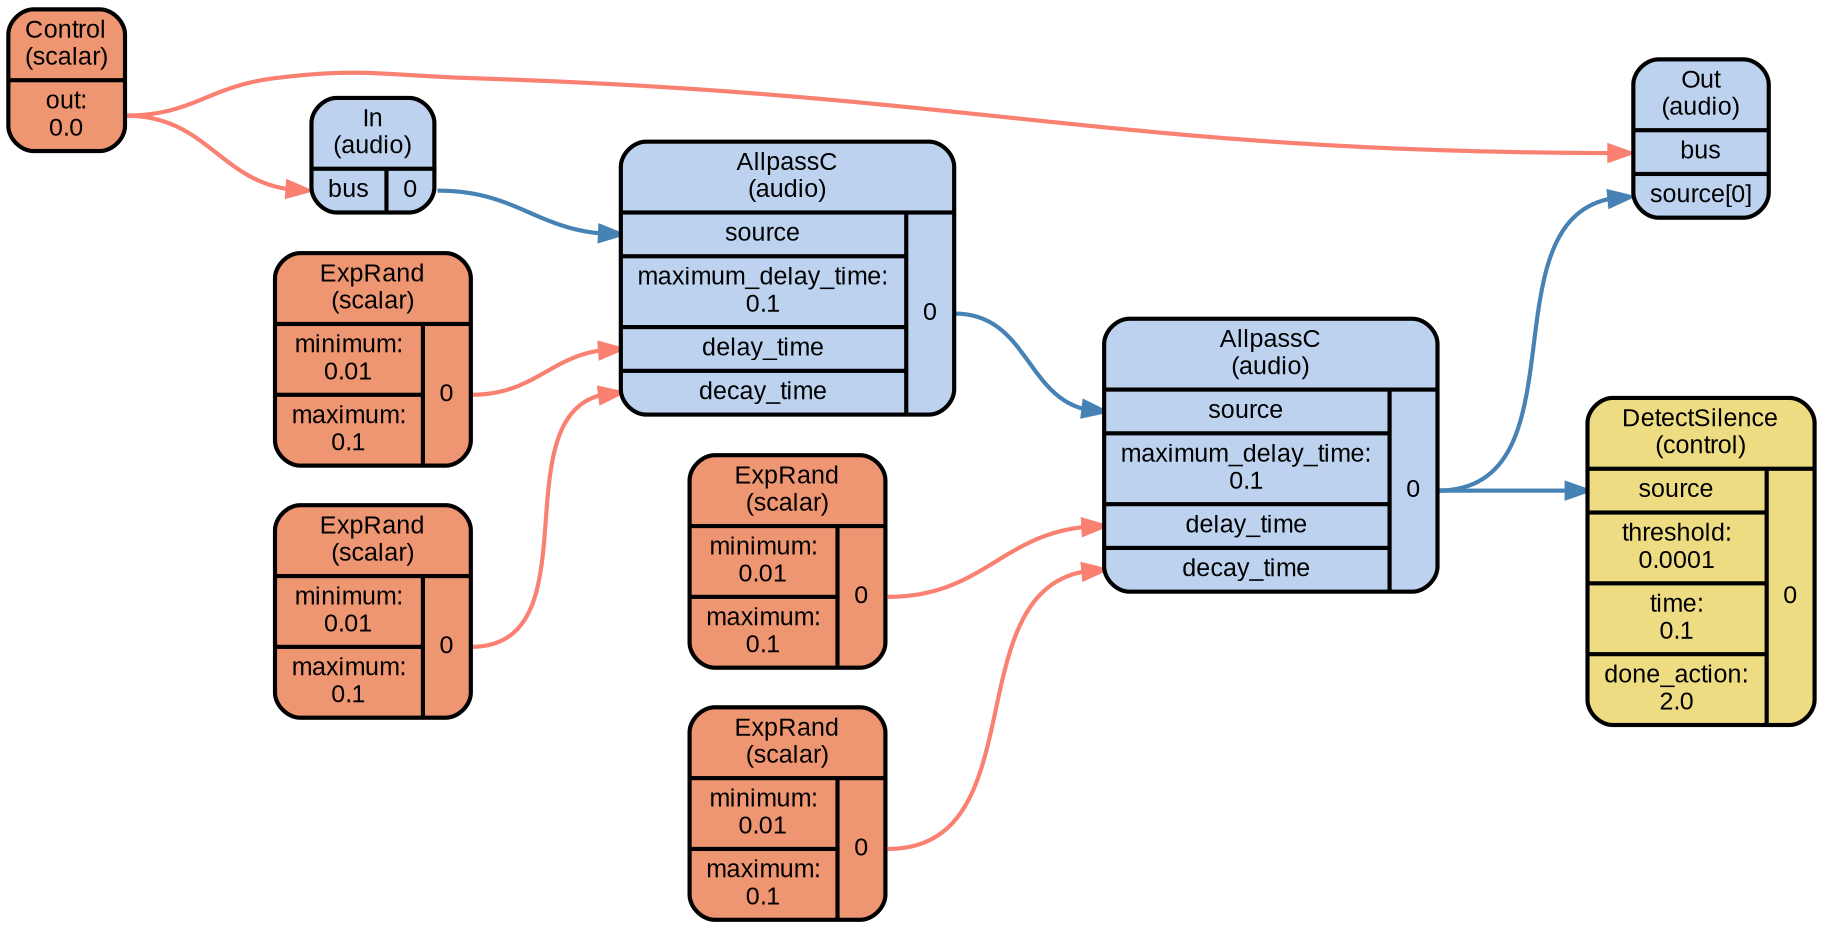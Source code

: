 digraph synthdef_9ffc96952d8a081f877924018f36d463 {
    graph [bgcolor=transparent,
        color=lightslategrey,
        dpi=72,
        fontname=Arial,
        outputorder=edgesfirst,
        overlap=prism,
        penwidth=2,
        rankdir=LR,
        ranksep=1,
        splines=spline,
        style="dotted, rounded"];
    node [fontname=Arial,
        fontsize=12,
        penwidth=2,
        shape=Mrecord,
        style="filled, rounded"];
    edge [penwidth=2];
    ugen_0 [fillcolor=lightsalmon2,
        label="<f_0> Control\n(scalar) | { { <f_1_0_0> out:\n0.0 } }"];
    ugen_1 [fillcolor=lightsteelblue2,
        label="<f_0> In\n(audio) | { { <f_1_0_0> bus } | { <f_1_1_0> 0 } }"];
    ugen_2 [fillcolor=lightsalmon2,
        label="<f_0> ExpRand\n(scalar) | { { <f_1_0_0> minimum:\n0.01 | <f_1_0_1> maximum:\n0.1 } | { <f_1_1_0> 0 } }"];
    ugen_3 [fillcolor=lightsalmon2,
        label="<f_0> ExpRand\n(scalar) | { { <f_1_0_0> minimum:\n0.01 | <f_1_0_1> maximum:\n0.1 } | { <f_1_1_0> 0 } }"];
    ugen_4 [fillcolor=lightsteelblue2,
        label="<f_0> AllpassC\n(audio) | { { <f_1_0_0> source | <f_1_0_1> maximum_delay_time:\n0.1 | <f_1_0_2> delay_time | <f_1_0_3> decay_time } | { <f_1_1_0> 0 } }"];
    ugen_5 [fillcolor=lightsalmon2,
        label="<f_0> ExpRand\n(scalar) | { { <f_1_0_0> minimum:\n0.01 | <f_1_0_1> maximum:\n0.1 } | { <f_1_1_0> 0 } }"];
    ugen_6 [fillcolor=lightsalmon2,
        label="<f_0> ExpRand\n(scalar) | { { <f_1_0_0> minimum:\n0.01 | <f_1_0_1> maximum:\n0.1 } | { <f_1_1_0> 0 } }"];
    ugen_7 [fillcolor=lightsteelblue2,
        label="<f_0> AllpassC\n(audio) | { { <f_1_0_0> source | <f_1_0_1> maximum_delay_time:\n0.1 | <f_1_0_2> delay_time | <f_1_0_3> decay_time } | { <f_1_1_0> 0 } }"];
    ugen_8 [fillcolor=lightsteelblue2,
        label="<f_0> Out\n(audio) | { { <f_1_0_0> bus | <f_1_0_1> source[0] } }"];
    ugen_9 [fillcolor=lightgoldenrod2,
        label="<f_0> DetectSilence\n(control) | { { <f_1_0_0> source | <f_1_0_1> threshold:\n0.0001 | <f_1_0_2> time:\n0.1 | <f_1_0_3> done_action:\n2.0 } | { <f_1_1_0> 0 } }"];
    ugen_0:f_1_0_0:e -> ugen_1:f_1_0_0:w [color=salmon];
    ugen_0:f_1_0_0:e -> ugen_8:f_1_0_0:w [color=salmon];
    ugen_1:f_1_1_0:e -> ugen_4:f_1_0_0:w [color=steelblue];
    ugen_2:f_1_1_0:e -> ugen_4:f_1_0_3:w [color=salmon];
    ugen_3:f_1_1_0:e -> ugen_4:f_1_0_2:w [color=salmon];
    ugen_4:f_1_1_0:e -> ugen_7:f_1_0_0:w [color=steelblue];
    ugen_5:f_1_1_0:e -> ugen_7:f_1_0_3:w [color=salmon];
    ugen_6:f_1_1_0:e -> ugen_7:f_1_0_2:w [color=salmon];
    ugen_7:f_1_1_0:e -> ugen_8:f_1_0_1:w [color=steelblue];
    ugen_7:f_1_1_0:e -> ugen_9:f_1_0_0:w [color=steelblue];
}